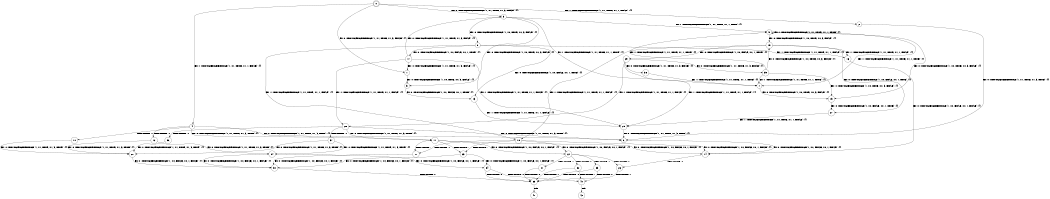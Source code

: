 digraph BCG {
size = "7, 10.5";
center = TRUE;
node [shape = circle];
0 [peripheries = 2];
0 -> 1 [label = "EX !0 !ATOMIC_EXCH_BRANCH (1, +1, TRUE, +1, 3, FALSE) !{}"];
0 -> 2 [label = "EX !1 !ATOMIC_EXCH_BRANCH (1, +1, TRUE, +1, 1, FALSE) !{}"];
0 -> 3 [label = "EX !0 !ATOMIC_EXCH_BRANCH (1, +1, TRUE, +1, 3, FALSE) !{}"];
0 -> 4 [label = "EX !1 !ATOMIC_EXCH_BRANCH (1, +1, TRUE, +1, 1, FALSE) !{}"];
1 -> 5 [label = "EX !0 !ATOMIC_EXCH_BRANCH (1, +0, TRUE, +0, 3, FALSE) !{}"];
2 -> 6 [label = "EX !0 !ATOMIC_EXCH_BRANCH (1, +1, TRUE, +1, 3, TRUE) !{}"];
3 -> 5 [label = "EX !0 !ATOMIC_EXCH_BRANCH (1, +0, TRUE, +0, 3, FALSE) !{}"];
3 -> 7 [label = "EX !1 !ATOMIC_EXCH_BRANCH (1, +1, TRUE, +1, 1, TRUE) !{}"];
3 -> 8 [label = "EX !0 !ATOMIC_EXCH_BRANCH (1, +0, TRUE, +0, 3, FALSE) !{}"];
3 -> 9 [label = "EX !1 !ATOMIC_EXCH_BRANCH (1, +1, TRUE, +1, 1, TRUE) !{}"];
4 -> 6 [label = "EX !0 !ATOMIC_EXCH_BRANCH (1, +1, TRUE, +1, 3, TRUE) !{}"];
4 -> 10 [label = "TERMINATE !1"];
4 -> 11 [label = "EX !0 !ATOMIC_EXCH_BRANCH (1, +1, TRUE, +1, 3, TRUE) !{}"];
4 -> 12 [label = "TERMINATE !1"];
5 -> 13 [label = "EX !0 !ATOMIC_EXCH_BRANCH (1, +0, FALSE, +0, 1, TRUE) !{}"];
6 -> 14 [label = "EX !0 !ATOMIC_EXCH_BRANCH (1, +0, FALSE, +0, 1, FALSE) !{}"];
7 -> 15 [label = "EX !0 !ATOMIC_EXCH_BRANCH (1, +0, TRUE, +0, 3, FALSE) !{}"];
8 -> 13 [label = "EX !0 !ATOMIC_EXCH_BRANCH (1, +0, FALSE, +0, 1, TRUE) !{}"];
8 -> 16 [label = "EX !1 !ATOMIC_EXCH_BRANCH (1, +1, TRUE, +1, 1, FALSE) !{}"];
8 -> 17 [label = "EX !0 !ATOMIC_EXCH_BRANCH (1, +0, FALSE, +0, 1, TRUE) !{}"];
8 -> 18 [label = "EX !1 !ATOMIC_EXCH_BRANCH (1, +1, TRUE, +1, 1, FALSE) !{}"];
9 -> 15 [label = "EX !0 !ATOMIC_EXCH_BRANCH (1, +0, TRUE, +0, 3, FALSE) !{}"];
9 -> 7 [label = "EX !1 !ATOMIC_EXCH_BRANCH (1, +1, TRUE, +1, 1, TRUE) !{}"];
9 -> 19 [label = "EX !0 !ATOMIC_EXCH_BRANCH (1, +0, TRUE, +0, 3, FALSE) !{}"];
9 -> 9 [label = "EX !1 !ATOMIC_EXCH_BRANCH (1, +1, TRUE, +1, 1, TRUE) !{}"];
10 -> 20 [label = "EX !0 !ATOMIC_EXCH_BRANCH (1, +1, TRUE, +1, 3, TRUE) !{}"];
11 -> 14 [label = "EX !0 !ATOMIC_EXCH_BRANCH (1, +0, FALSE, +0, 1, FALSE) !{}"];
11 -> 21 [label = "TERMINATE !1"];
11 -> 22 [label = "EX !0 !ATOMIC_EXCH_BRANCH (1, +0, FALSE, +0, 1, FALSE) !{}"];
11 -> 23 [label = "TERMINATE !1"];
12 -> 20 [label = "EX !0 !ATOMIC_EXCH_BRANCH (1, +1, TRUE, +1, 3, TRUE) !{}"];
12 -> 24 [label = "EX !0 !ATOMIC_EXCH_BRANCH (1, +1, TRUE, +1, 3, TRUE) !{}"];
13 -> 25 [label = "EX !1 !ATOMIC_EXCH_BRANCH (1, +1, TRUE, +1, 1, FALSE) !{}"];
14 -> 26 [label = "TERMINATE !0"];
15 -> 27 [label = "EX !0 !ATOMIC_EXCH_BRANCH (1, +0, FALSE, +0, 1, TRUE) !{}"];
16 -> 14 [label = "EX !0 !ATOMIC_EXCH_BRANCH (1, +0, FALSE, +0, 1, FALSE) !{}"];
17 -> 1 [label = "EX !0 !ATOMIC_EXCH_BRANCH (1, +1, TRUE, +1, 3, FALSE) !{}"];
17 -> 25 [label = "EX !1 !ATOMIC_EXCH_BRANCH (1, +1, TRUE, +1, 1, FALSE) !{}"];
17 -> 3 [label = "EX !0 !ATOMIC_EXCH_BRANCH (1, +1, TRUE, +1, 3, FALSE) !{}"];
17 -> 28 [label = "EX !1 !ATOMIC_EXCH_BRANCH (1, +1, TRUE, +1, 1, FALSE) !{}"];
18 -> 14 [label = "EX !0 !ATOMIC_EXCH_BRANCH (1, +0, FALSE, +0, 1, FALSE) !{}"];
18 -> 21 [label = "TERMINATE !1"];
18 -> 22 [label = "EX !0 !ATOMIC_EXCH_BRANCH (1, +0, FALSE, +0, 1, FALSE) !{}"];
18 -> 23 [label = "TERMINATE !1"];
19 -> 27 [label = "EX !0 !ATOMIC_EXCH_BRANCH (1, +0, FALSE, +0, 1, TRUE) !{}"];
19 -> 16 [label = "EX !1 !ATOMIC_EXCH_BRANCH (1, +1, TRUE, +1, 1, FALSE) !{}"];
19 -> 29 [label = "EX !0 !ATOMIC_EXCH_BRANCH (1, +0, FALSE, +0, 1, TRUE) !{}"];
19 -> 18 [label = "EX !1 !ATOMIC_EXCH_BRANCH (1, +1, TRUE, +1, 1, FALSE) !{}"];
20 -> 30 [label = "EX !0 !ATOMIC_EXCH_BRANCH (1, +0, FALSE, +0, 1, FALSE) !{}"];
21 -> 30 [label = "EX !0 !ATOMIC_EXCH_BRANCH (1, +0, FALSE, +0, 1, FALSE) !{}"];
22 -> 26 [label = "TERMINATE !0"];
22 -> 31 [label = "TERMINATE !1"];
22 -> 32 [label = "TERMINATE !0"];
22 -> 33 [label = "TERMINATE !1"];
23 -> 30 [label = "EX !0 !ATOMIC_EXCH_BRANCH (1, +0, FALSE, +0, 1, FALSE) !{}"];
23 -> 34 [label = "EX !0 !ATOMIC_EXCH_BRANCH (1, +0, FALSE, +0, 1, FALSE) !{}"];
24 -> 30 [label = "EX !0 !ATOMIC_EXCH_BRANCH (1, +0, FALSE, +0, 1, FALSE) !{}"];
24 -> 34 [label = "EX !0 !ATOMIC_EXCH_BRANCH (1, +0, FALSE, +0, 1, FALSE) !{}"];
25 -> 6 [label = "EX !0 !ATOMIC_EXCH_BRANCH (1, +1, TRUE, +1, 3, TRUE) !{}"];
26 -> 35 [label = "TERMINATE !1"];
27 -> 25 [label = "EX !1 !ATOMIC_EXCH_BRANCH (1, +1, TRUE, +1, 1, FALSE) !{}"];
28 -> 6 [label = "EX !0 !ATOMIC_EXCH_BRANCH (1, +1, TRUE, +1, 3, TRUE) !{}"];
28 -> 36 [label = "TERMINATE !1"];
28 -> 11 [label = "EX !0 !ATOMIC_EXCH_BRANCH (1, +1, TRUE, +1, 3, TRUE) !{}"];
28 -> 37 [label = "TERMINATE !1"];
29 -> 38 [label = "EX !0 !ATOMIC_EXCH_BRANCH (1, +1, TRUE, +1, 3, FALSE) !{}"];
29 -> 25 [label = "EX !1 !ATOMIC_EXCH_BRANCH (1, +1, TRUE, +1, 1, FALSE) !{}"];
29 -> 39 [label = "EX !0 !ATOMIC_EXCH_BRANCH (1, +1, TRUE, +1, 3, FALSE) !{}"];
29 -> 28 [label = "EX !1 !ATOMIC_EXCH_BRANCH (1, +1, TRUE, +1, 1, FALSE) !{}"];
30 -> 35 [label = "TERMINATE !0"];
31 -> 35 [label = "TERMINATE !0"];
32 -> 35 [label = "TERMINATE !1"];
32 -> 40 [label = "TERMINATE !1"];
33 -> 35 [label = "TERMINATE !0"];
33 -> 40 [label = "TERMINATE !0"];
34 -> 35 [label = "TERMINATE !0"];
34 -> 40 [label = "TERMINATE !0"];
35 -> 41 [label = "exit"];
36 -> 20 [label = "EX !0 !ATOMIC_EXCH_BRANCH (1, +1, TRUE, +1, 3, TRUE) !{}"];
37 -> 20 [label = "EX !0 !ATOMIC_EXCH_BRANCH (1, +1, TRUE, +1, 3, TRUE) !{}"];
37 -> 24 [label = "EX !0 !ATOMIC_EXCH_BRANCH (1, +1, TRUE, +1, 3, TRUE) !{}"];
38 -> 7 [label = "EX !1 !ATOMIC_EXCH_BRANCH (1, +1, TRUE, +1, 1, TRUE) !{}"];
39 -> 15 [label = "EX !0 !ATOMIC_EXCH_BRANCH (1, +0, TRUE, +0, 3, FALSE) !{}"];
39 -> 7 [label = "EX !1 !ATOMIC_EXCH_BRANCH (1, +1, TRUE, +1, 1, TRUE) !{}"];
39 -> 19 [label = "EX !0 !ATOMIC_EXCH_BRANCH (1, +0, TRUE, +0, 3, FALSE) !{}"];
39 -> 9 [label = "EX !1 !ATOMIC_EXCH_BRANCH (1, +1, TRUE, +1, 1, TRUE) !{}"];
40 -> 42 [label = "exit"];
}
